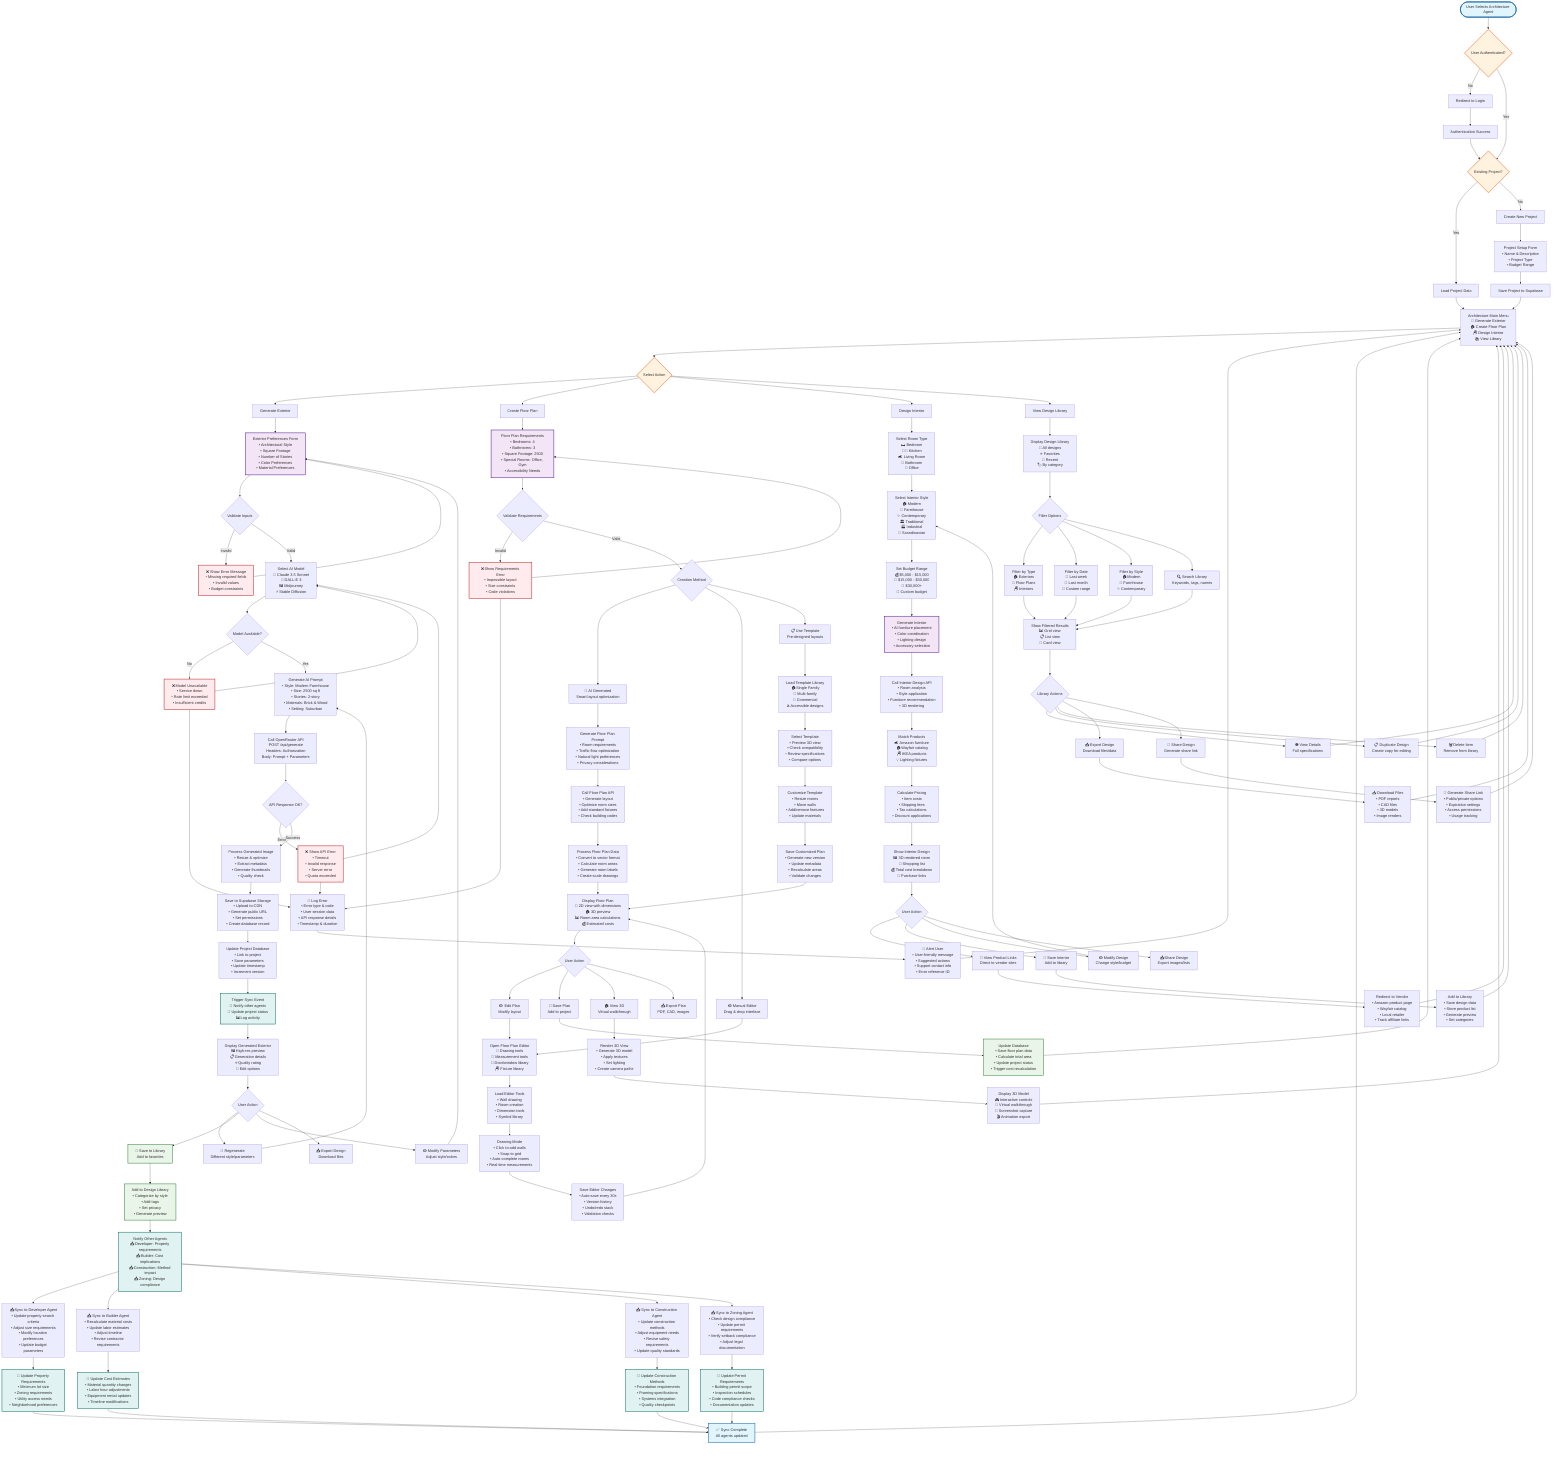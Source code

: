 flowchart TD
    START([User Selects Architecture Agent]) --> CHECK_AUTH{User Authenticated?}
    CHECK_AUTH -->|No| LOGIN[Redirect to Login]
    CHECK_AUTH -->|Yes| PROJ_CHECK{Existing Project?}
    
    LOGIN --> AUTH_SUCCESS[Authentication Success]
    AUTH_SUCCESS --> PROJ_CHECK
    
    PROJ_CHECK -->|Yes| LOAD_PROJ[Load Project Data]
    PROJ_CHECK -->|No| NEW_PROJ[Create New Project]
    
    NEW_PROJ --> PROJ_SETUP[Project Setup Form<br/>• Name & Description<br/>• Project Type<br/>• Budget Range]
    PROJ_SETUP --> SAVE_PROJ[Save Project to Supabase]
    SAVE_PROJ --> MAIN_MENU
    
    LOAD_PROJ --> MAIN_MENU[Architecture Main Menu<br/>📐 Generate Exterior<br/>🏠 Create Floor Plan<br/>🪑 Design Interior<br/>📚 View Library]
    
    MAIN_MENU --> CHOICE{Select Action}
    
    CHOICE --> EXT_GEN[Generate Exterior]
    CHOICE --> FLOOR_PLAN[Create Floor Plan]
    CHOICE --> INT_DES[Design Interior]
    CHOICE --> VIEW_LIB[View Design Library]
    
    %% Exterior Generation Flow
    EXT_GEN --> EXT_FORM[Exterior Preferences Form<br/>• Architectural Style<br/>• Square Footage<br/>• Number of Stories<br/>• Color Preferences<br/>• Material Preferences]
    EXT_FORM --> EXT_INPUTS{Validate Inputs}
    EXT_INPUTS -->|Invalid| EXT_ERROR[❌ Show Error Message<br/>• Missing required fields<br/>• Invalid values<br/>• Budget constraints]
    EXT_ERROR --> EXT_FORM
    
    EXT_INPUTS -->|Valid| MODEL_SEL[Select AI Model<br/>🤖 Claude 3.5 Sonnet<br/>🎨 DALL-E 3<br/>🖼️ Midjourney<br/>⚡ Stable Diffusion]
    MODEL_SEL --> MODEL_CHECK{Model Available?}
    MODEL_CHECK -->|No| MODEL_ERROR[❌ Model Unavailable<br/>• Service down<br/>• Rate limit exceeded<br/>• Insufficient credits]
    MODEL_ERROR --> MODEL_SEL
    
    MODEL_CHECK -->|Yes| GEN_PROMPT[Generate AI Prompt<br/>• Style: Modern Farmhouse<br/>• Size: 2500 sq ft<br/>• Stories: 2-story<br/>• Materials: Brick & Wood<br/>• Setting: Suburban]
    GEN_PROMPT --> API_CALL[Call OpenRouter API<br/>POST /api/generate<br/>Headers: Authorization<br/>Body: Prompt + Parameters]
    API_CALL --> API_RESP{API Response OK?}
    
    API_RESP -->|Error| API_ERROR[❌ Show API Error<br/>• Timeout<br/>• Invalid response<br/>• Server error<br/>• Quota exceeded]
    API_ERROR --> MODEL_SEL
    
    API_RESP -->|Success| PROC_IMG[Process Generated Image<br/>• Resize & optimize<br/>• Extract metadata<br/>• Generate thumbnails<br/>• Quality check]
    PROC_IMG --> SAVE_IMG[Save to Supabase Storage<br/>• Upload to CDN<br/>• Generate public URL<br/>• Set permissions<br/>• Create database record]
    SAVE_IMG --> UPDATE_DB[Update Project Database<br/>• Link to project<br/>• Save parameters<br/>• Update timestamp<br/>• Increment version]
    UPDATE_DB --> SYNC_EVENT[Trigger Sync Event<br/>📡 Notify other agents<br/>🔄 Update project status<br/>📊 Log activity]
    SYNC_EVENT --> SHOW_EXT[Display Generated Exterior<br/>🖼️ High-res preview<br/>📋 Generation details<br/>⭐ Quality rating<br/>🔧 Edit options]
    
    SHOW_EXT --> EXT_ACTIONS{User Action}
    EXT_ACTIONS --> REGENERATE[🔄 Regenerate<br/>Different style/parameters]
    EXT_ACTIONS --> SAVE_FINAL[💾 Save to Library<br/>Add to favorites]
    EXT_ACTIONS --> MODIFY[✏️ Modify Parameters<br/>Adjust style/colors]
    EXT_ACTIONS --> EXPORT_EXT[📤 Export Design<br/>Download files]
    
    REGENERATE --> GEN_PROMPT
    MODIFY --> EXT_FORM
    SAVE_FINAL --> LIB_SAVE[Add to Design Library<br/>• Categorize by style<br/>• Add tags<br/>• Set privacy<br/>• Generate preview]
    LIB_SAVE --> NOTIFY_AGENTS[Notify Other Agents<br/>📤 Developer: Property requirements<br/>📤 Builder: Cost implications<br/>📤 Construction: Method impact<br/>📤 Zoning: Design compliance]
    
    %% Floor Plan Flow
    FLOOR_PLAN --> FLOOR_FORM[Floor Plan Requirements<br/>• Bedrooms: 4<br/>• Bathrooms: 3<br/>• Square Footage: 2500<br/>• Special Rooms: Office, Gym<br/>• Accessibility Needs]
    FLOOR_FORM --> FLOOR_INPUTS{Validate Requirements}
    FLOOR_INPUTS -->|Invalid| FLOOR_ERROR[❌ Show Requirements Error<br/>• Impossible layout<br/>• Size constraints<br/>• Code violations]
    FLOOR_ERROR --> FLOOR_FORM
    
    FLOOR_INPUTS -->|Valid| FLOOR_TYPE{Creation Method}
    FLOOR_TYPE --> AI_FLOOR[🤖 AI Generated<br/>Smart layout optimization]
    FLOOR_TYPE --> MANUAL_FLOOR[✏️ Manual Editor<br/>Drag & drop interface]
    FLOOR_TYPE --> TEMPLATE[📋 Use Template<br/>Pre-designed layouts]
    
    AI_FLOOR --> FLOOR_AI_PROMPT[Generate Floor Plan Prompt<br/>• Room requirements<br/>• Traffic flow optimization<br/>• Natural light preferences<br/>• Privacy considerations]
    FLOOR_AI_PROMPT --> FLOOR_API[Call Floor Plan API<br/>• Generate layout<br/>• Optimize room sizes<br/>• Add standard fixtures<br/>• Check building codes]
    FLOOR_API --> FLOOR_PROC[Process Floor Plan Data<br/>• Convert to vector format<br/>• Calculate room areas<br/>• Generate room labels<br/>• Create scale drawings]
    
    MANUAL_FLOOR --> FLOOR_EDITOR[Open Floor Plan Editor<br/>🎨 Drawing tools<br/>📐 Measurement tools<br/>🚪 Door/window library<br/>🪑 Fixture library]
    FLOOR_EDITOR --> EDITOR_TOOLS[Load Editor Tools<br/>• Wall drawing<br/>• Room creation<br/>• Dimension tools<br/>• Symbol library]
    EDITOR_TOOLS --> DRAW_MODE[Drawing Mode<br/>• Click to add walls<br/>• Snap to grid<br/>• Auto-complete rooms<br/>• Real-time measurements]
    DRAW_MODE --> EDITOR_SAVE[Save Editor Changes<br/>• Auto-save every 30s<br/>• Version history<br/>• Undo/redo stack<br/>• Validation checks]
    
    TEMPLATE --> TEMPLATE_LIB[Load Template Library<br/>🏠 Single Family<br/>🏢 Multi-family<br/>🏬 Commercial<br/>♿ Accessible designs]
    TEMPLATE_LIB --> SELECT_TEMPLATE[Select Template<br/>• Preview 3D view<br/>• Check compatibility<br/>• Review specifications<br/>• Compare options]
    SELECT_TEMPLATE --> CUSTOMIZE[Customize Template<br/>• Resize rooms<br/>• Move walls<br/>• Add/remove features<br/>• Update materials]
    CUSTOMIZE --> TEMPLATE_SAVE[Save Customized Plan<br/>• Generate new version<br/>• Update metadata<br/>• Recalculate areas<br/>• Validate changes]
    
    FLOOR_PROC --> FLOOR_DISPLAY[Display Floor Plan<br/>📐 2D view with dimensions<br/>🏠 3D preview<br/>📊 Room area calculations<br/>💰 Estimated costs]
    EDITOR_SAVE --> FLOOR_DISPLAY
    TEMPLATE_SAVE --> FLOOR_DISPLAY
    
    FLOOR_DISPLAY --> FLOOR_ACTIONS{User Action}
    FLOOR_ACTIONS --> FLOOR_EDIT[✏️ Edit Plan<br/>Modify layout]
    FLOOR_ACTIONS --> FLOOR_SAVE[💾 Save Plan<br/>Add to project]
    FLOOR_ACTIONS --> FLOOR_3D[🏠 View 3D<br/>Virtual walkthrough]
    FLOOR_ACTIONS --> FLOOR_EXPORT[📤 Export Plan<br/>PDF, CAD, images]
    
    FLOOR_EDIT --> FLOOR_EDITOR
    FLOOR_SAVE --> UPDATE_FLOOR_DB[Update Database<br/>• Save floor plan data<br/>• Calculate total area<br/>• Update project status<br/>• Trigger cost recalculation]
    FLOOR_3D --> RENDER_3D[Render 3D View<br/>• Generate 3D model<br/>• Apply textures<br/>• Set lighting<br/>• Create camera paths]
    RENDER_3D --> DISPLAY_3D[Display 3D Model<br/>🎮 Interactive controls<br/>🚶 Virtual walkthrough<br/>📸 Screenshot capture<br/>🎬 Animation export]
    
    %% Interior Design Flow
    INT_DES --> ROOM_SEL[Select Room Type<br/>🛏️ Bedroom<br/>👨‍🍳 Kitchen<br/>🛋️ Living Room<br/>🚿 Bathroom<br/>🏢 Office]
    ROOM_SEL --> STYLE_SEL[Select Interior Style<br/>🏠 Modern<br/>🌾 Farmhouse<br/>✨ Contemporary<br/>🏛️ Traditional<br/>🏭 Industrial<br/>🌿 Scandinavian]
    STYLE_SEL --> BUDGET_SET[Set Budget Range<br/>💰 $5,000 - $15,000<br/>💎 $15,000 - $30,000<br/>👑 $30,000+<br/>🎯 Custom budget]
    BUDGET_SET --> INT_GENERATE[Generate Interior<br/>• AI furniture placement<br/>• Color coordination<br/>• Lighting design<br/>• Accessory selection]
    
    INT_GENERATE --> INT_API[Call Interior Design API<br/>• Room analysis<br/>• Style application<br/>• Furniture recommendation<br/>• 3D rendering]
    INT_API --> PRODUCT_MATCH[Match Products<br/>🛋️ Amazon furniture<br/>🏠 Wayfair catalog<br/>🪑 IKEA products<br/>💡 Lighting fixtures]
    PRODUCT_MATCH --> PRICE_CALC[Calculate Pricing<br/>• Item costs<br/>• Shipping fees<br/>• Tax calculations<br/>• Discount applications]
    PRICE_CALC --> INT_RESULT[Show Interior Design<br/>🖼️ 3D rendered room<br/>🛒 Shopping list<br/>💰 Total cost breakdown<br/>🔗 Purchase links]
    
    INT_RESULT --> INT_ACTIONS{User Action}
    INT_ACTIONS --> PRODUCT_LINKS[🛒 View Product Links<br/>Direct to vendor sites]
    INT_ACTIONS --> SAVE_INT[💾 Save Interior<br/>Add to library]
    INT_ACTIONS --> MODIFY_INT[✏️ Modify Design<br/>Change style/budget]
    INT_ACTIONS --> SHARE_INT[📤 Share Design<br/>Export images/lists]
    
    PRODUCT_LINKS --> VENDOR_REDIRECT[Redirect to Vendor<br/>• Amazon product page<br/>• Wayfair catalog<br/>• Local retailer<br/>• Track affiliate links]
    SAVE_INT --> INT_LIB[Add to Library<br/>• Save design data<br/>• Store product list<br/>• Generate preview<br/>• Set categories]
    MODIFY_INT --> STYLE_SEL
    
    %% Design Library Flow
    VIEW_LIB --> LIB_DISPLAY[Display Design Library<br/>📂 All designs<br/>⭐ Favorites<br/>📅 Recent<br/>🏷️ By category]
    LIB_DISPLAY --> LIB_FILTER{Filter Options}
    LIB_FILTER --> FILTER_TYPE[Filter by Type<br/>🏠 Exteriors<br/>📐 Floor Plans<br/>🪑 Interiors]
    LIB_FILTER --> FILTER_DATE[Filter by Date<br/>📅 Last week<br/>📅 Last month<br/>📅 Custom range]
    LIB_FILTER --> FILTER_STYLE[Filter by Style<br/>🏠 Modern<br/>🌾 Farmhouse<br/>✨ Contemporary]
    LIB_FILTER --> SEARCH_LIB[🔍 Search Library<br/>Keywords, tags, names]
    
    FILTER_TYPE --> FILTERED_RESULTS[Show Filtered Results<br/>📊 Grid view<br/>📋 List view<br/>📱 Card view]
    FILTER_DATE --> FILTERED_RESULTS
    FILTER_STYLE --> FILTERED_RESULTS
    SEARCH_LIB --> FILTERED_RESULTS
    
    FILTERED_RESULTS --> LIB_ACTIONS{Library Actions}
    LIB_ACTIONS --> VIEW_DETAIL[👁️ View Details<br/>Full specifications]
    LIB_ACTIONS --> DUPLICATE[📋 Duplicate Design<br/>Create copy for editing]
    LIB_ACTIONS --> DELETE_ITEM[🗑️ Delete Item<br/>Remove from library]
    LIB_ACTIONS --> EXPORT_DESIGN[📤 Export Design<br/>Download files/data]
    LIB_ACTIONS --> SHARE_DESIGN[🔗 Share Design<br/>Generate share link]
    
    %% Integration & Sync
    NOTIFY_AGENTS --> SYNC_DEVELOPER[📤 Sync to Developer Agent<br/>• Update property search criteria<br/>• Adjust size requirements<br/>• Modify location preferences<br/>• Update budget parameters]
    NOTIFY_AGENTS --> SYNC_BUILDER[📤 Sync to Builder Agent<br/>• Recalculate material costs<br/>• Update labor estimates<br/>• Adjust timeline<br/>• Revise contractor requirements]
    NOTIFY_AGENTS --> SYNC_CONSTRUCTION[📤 Sync to Construction Agent<br/>• Update construction methods<br/>• Adjust equipment needs<br/>• Revise safety requirements<br/>• Update quality standards]
    NOTIFY_AGENTS --> SYNC_ZONING[📤 Sync to Zoning Agent<br/>• Check design compliance<br/>• Update permit requirements<br/>• Verify setback compliance<br/>• Adjust legal documentation]
    
    SYNC_DEVELOPER --> DEV_UPDATE[🔄 Update Property Requirements<br/>• Minimum lot size<br/>• Zoning requirements<br/>• Utility access needs<br/>• Neighborhood preferences]
    SYNC_BUILDER --> BUILD_UPDATE[🔄 Update Cost Estimates<br/>• Material quantity changes<br/>• Labor hour adjustments<br/>• Equipment rental updates<br/>• Timeline modifications]
    SYNC_CONSTRUCTION --> CONST_UPDATE[🔄 Update Construction Methods<br/>• Foundation requirements<br/>• Framing specifications<br/>• Systems integration<br/>• Quality checkpoints]
    SYNC_ZONING --> ZONE_UPDATE[🔄 Update Permit Requirements<br/>• Building permit scope<br/>• Inspection schedules<br/>• Code compliance checks<br/>• Documentation updates]
    
    %% Exit Points and Completion
    VIEW_DETAIL --> MAIN_MENU
    DUPLICATE --> MAIN_MENU
    DELETE_ITEM --> MAIN_MENU
    EXPORT_DESIGN --> DOWNLOAD[📥 Download Files<br/>• PDF reports<br/>• CAD files<br/>• 3D models<br/>• Image renders]
    SHARE_DESIGN --> SHARE_LINK[🔗 Generate Share Link<br/>• Public/private options<br/>• Expiration settings<br/>• Access permissions<br/>• Usage tracking]
    DOWNLOAD --> MAIN_MENU
    SHARE_LINK --> MAIN_MENU
    VENDOR_REDIRECT --> MAIN_MENU
    INT_LIB --> MAIN_MENU
    DISPLAY_3D --> MAIN_MENU
    UPDATE_FLOOR_DB --> MAIN_MENU
    DEV_UPDATE --> COMPLETE[✅ Sync Complete<br/>All agents updated]
    BUILD_UPDATE --> COMPLETE
    CONST_UPDATE --> COMPLETE
    ZONE_UPDATE --> COMPLETE
    COMPLETE --> MAIN_MENU
    
    %% Error Handling and Logging
    API_ERROR --> ERROR_LOG[📝 Log Error<br/>• Error type & code<br/>• User session data<br/>• API response details<br/>• Timestamp & duration]
    MODEL_ERROR --> ERROR_LOG
    FLOOR_ERROR --> ERROR_LOG
    ERROR_LOG --> ALERT_USER[🚨 Alert User<br/>• User-friendly message<br/>• Suggested actions<br/>• Support contact info<br/>• Error reference ID]
    ALERT_USER --> MAIN_MENU

    %% Styling
    classDef startEnd fill:#e1f5fe,stroke:#01579b,stroke-width:2px
    classDef process fill:#f3e5f5,stroke:#4a148c,stroke-width:2px
    classDef decision fill:#fff3e0,stroke:#e65100,stroke-width:2px
    classDef error fill:#ffebee,stroke:#b71c1c,stroke-width:2px
    classDef success fill:#e8f5e8,stroke:#2e7d32,stroke-width:2px
    classDef sync fill:#e0f2f1,stroke:#00695c,stroke-width:2px
    
    class START,COMPLETE startEnd
    class EXT_FORM,FLOOR_FORM,INT_GENERATE process
    class CHECK_AUTH,PROJ_CHECK,CHOICE decision
    class EXT_ERROR,MODEL_ERROR,API_ERROR,FLOOR_ERROR error
    class SAVE_FINAL,LIB_SAVE,UPDATE_FLOOR_DB success
    class SYNC_EVENT,NOTIFY_AGENTS,DEV_UPDATE,BUILD_UPDATE,CONST_UPDATE,ZONE_UPDATE sync
